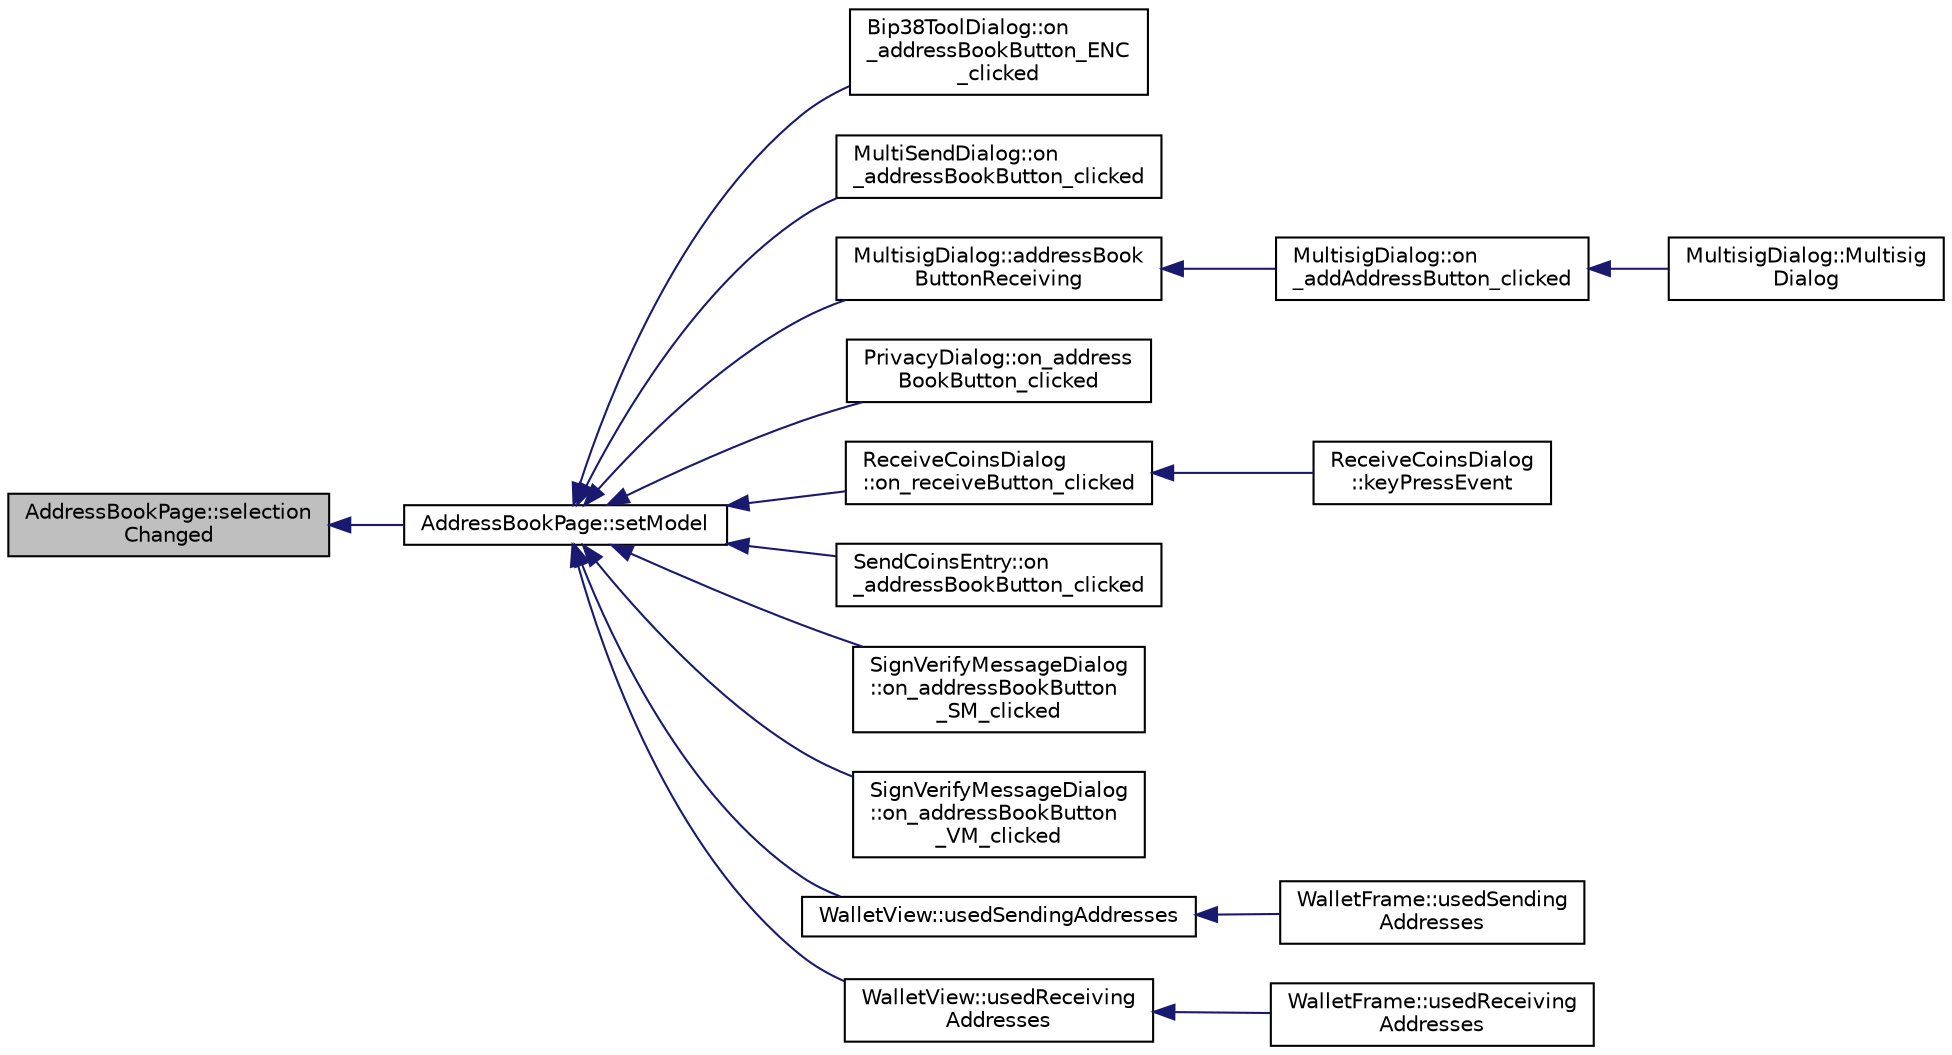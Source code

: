 digraph "AddressBookPage::selectionChanged"
{
  edge [fontname="Helvetica",fontsize="10",labelfontname="Helvetica",labelfontsize="10"];
  node [fontname="Helvetica",fontsize="10",shape=record];
  rankdir="LR";
  Node60 [label="AddressBookPage::selection\lChanged",height=0.2,width=0.4,color="black", fillcolor="grey75", style="filled", fontcolor="black"];
  Node60 -> Node61 [dir="back",color="midnightblue",fontsize="10",style="solid",fontname="Helvetica"];
  Node61 [label="AddressBookPage::setModel",height=0.2,width=0.4,color="black", fillcolor="white", style="filled",URL="$class_address_book_page.html#a1282cda9cb0300ee04c472ec4c9949f3"];
  Node61 -> Node62 [dir="back",color="midnightblue",fontsize="10",style="solid",fontname="Helvetica"];
  Node62 [label="Bip38ToolDialog::on\l_addressBookButton_ENC\l_clicked",height=0.2,width=0.4,color="black", fillcolor="white", style="filled",URL="$class_bip38_tool_dialog.html#a7551549c8777106ec5c4e9abae2f70e2"];
  Node61 -> Node63 [dir="back",color="midnightblue",fontsize="10",style="solid",fontname="Helvetica"];
  Node63 [label="MultiSendDialog::on\l_addressBookButton_clicked",height=0.2,width=0.4,color="black", fillcolor="white", style="filled",URL="$class_multi_send_dialog.html#a5db2b722cb200381222da8e4e3c6dbf0"];
  Node61 -> Node64 [dir="back",color="midnightblue",fontsize="10",style="solid",fontname="Helvetica"];
  Node64 [label="MultisigDialog::addressBook\lButtonReceiving",height=0.2,width=0.4,color="black", fillcolor="white", style="filled",URL="$class_multisig_dialog.html#a9eff449f2cb8951c5cdd62342e44b14d"];
  Node64 -> Node65 [dir="back",color="midnightblue",fontsize="10",style="solid",fontname="Helvetica"];
  Node65 [label="MultisigDialog::on\l_addAddressButton_clicked",height=0.2,width=0.4,color="black", fillcolor="white", style="filled",URL="$class_multisig_dialog.html#a8f26906e6f4d25273e15c95d90cc14fa"];
  Node65 -> Node66 [dir="back",color="midnightblue",fontsize="10",style="solid",fontname="Helvetica"];
  Node66 [label="MultisigDialog::Multisig\lDialog",height=0.2,width=0.4,color="black", fillcolor="white", style="filled",URL="$class_multisig_dialog.html#af8ff2a9f6dc05a9468d955cb428c6474"];
  Node61 -> Node67 [dir="back",color="midnightblue",fontsize="10",style="solid",fontname="Helvetica"];
  Node67 [label="PrivacyDialog::on_address\lBookButton_clicked",height=0.2,width=0.4,color="black", fillcolor="white", style="filled",URL="$class_privacy_dialog.html#a51f99c76a48f7a6e978876b3bd41366d"];
  Node61 -> Node68 [dir="back",color="midnightblue",fontsize="10",style="solid",fontname="Helvetica"];
  Node68 [label="ReceiveCoinsDialog\l::on_receiveButton_clicked",height=0.2,width=0.4,color="black", fillcolor="white", style="filled",URL="$class_receive_coins_dialog.html#a9db8de31f6889288cb22c061aa51e0cd"];
  Node68 -> Node69 [dir="back",color="midnightblue",fontsize="10",style="solid",fontname="Helvetica"];
  Node69 [label="ReceiveCoinsDialog\l::keyPressEvent",height=0.2,width=0.4,color="black", fillcolor="white", style="filled",URL="$class_receive_coins_dialog.html#abcf17b510c473bf3e94ef12f7f5cfc10"];
  Node61 -> Node70 [dir="back",color="midnightblue",fontsize="10",style="solid",fontname="Helvetica"];
  Node70 [label="SendCoinsEntry::on\l_addressBookButton_clicked",height=0.2,width=0.4,color="black", fillcolor="white", style="filled",URL="$class_send_coins_entry.html#ac661741d286d9f3db32f78bd22125cb0"];
  Node61 -> Node71 [dir="back",color="midnightblue",fontsize="10",style="solid",fontname="Helvetica"];
  Node71 [label="SignVerifyMessageDialog\l::on_addressBookButton\l_SM_clicked",height=0.2,width=0.4,color="black", fillcolor="white", style="filled",URL="$class_sign_verify_message_dialog.html#a792a3bd647958c8ae74286c5ab3cf205"];
  Node61 -> Node72 [dir="back",color="midnightblue",fontsize="10",style="solid",fontname="Helvetica"];
  Node72 [label="SignVerifyMessageDialog\l::on_addressBookButton\l_VM_clicked",height=0.2,width=0.4,color="black", fillcolor="white", style="filled",URL="$class_sign_verify_message_dialog.html#a90ceb00084c68da5e9c481ba0841d976"];
  Node61 -> Node73 [dir="back",color="midnightblue",fontsize="10",style="solid",fontname="Helvetica"];
  Node73 [label="WalletView::usedSendingAddresses",height=0.2,width=0.4,color="black", fillcolor="white", style="filled",URL="$class_wallet_view.html#a6f0d012c18ea2df7336c852abe2a50d0",tooltip="Show used sending addresses. "];
  Node73 -> Node74 [dir="back",color="midnightblue",fontsize="10",style="solid",fontname="Helvetica"];
  Node74 [label="WalletFrame::usedSending\lAddresses",height=0.2,width=0.4,color="black", fillcolor="white", style="filled",URL="$class_wallet_frame.html#a7f697d220e7ea40d6e4d6e6c5e9ef3b4",tooltip="Show used sending addresses. "];
  Node61 -> Node75 [dir="back",color="midnightblue",fontsize="10",style="solid",fontname="Helvetica"];
  Node75 [label="WalletView::usedReceiving\lAddresses",height=0.2,width=0.4,color="black", fillcolor="white", style="filled",URL="$class_wallet_view.html#accb5d9e2789c62e03ad1723518d31c02",tooltip="Show used receiving addresses. "];
  Node75 -> Node76 [dir="back",color="midnightblue",fontsize="10",style="solid",fontname="Helvetica"];
  Node76 [label="WalletFrame::usedReceiving\lAddresses",height=0.2,width=0.4,color="black", fillcolor="white", style="filled",URL="$class_wallet_frame.html#a9273a0b98cf7ec9fc344658c38a4a0a3",tooltip="Show used receiving addresses. "];
}
